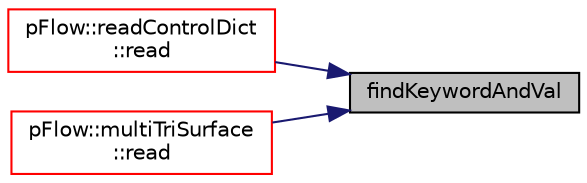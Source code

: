 digraph "findKeywordAndVal"
{
 // LATEX_PDF_SIZE
  edge [fontname="Helvetica",fontsize="10",labelfontname="Helvetica",labelfontsize="10"];
  node [fontname="Helvetica",fontsize="10",shape=record];
  rankdir="RL";
  Node1 [label="findKeywordAndVal",height=0.2,width=0.4,color="black", fillcolor="grey75", style="filled", fontcolor="black",tooltip="find a pair of keyword and data terminated by ; keyword data; return false if keyword does not exist ..."];
  Node1 -> Node2 [dir="back",color="midnightblue",fontsize="10",style="solid",fontname="Helvetica"];
  Node2 [label="pFlow::readControlDict\l::read",height=0.2,width=0.4,color="red", fillcolor="white", style="filled",URL="$classpFlow_1_1readControlDict.html#af816873151ddb0126e98bb2f914d8ed5",tooltip=" "];
  Node1 -> Node4 [dir="back",color="midnightblue",fontsize="10",style="solid",fontname="Helvetica"];
  Node4 [label="pFlow::multiTriSurface\l::read",height=0.2,width=0.4,color="red", fillcolor="white", style="filled",URL="$classpFlow_1_1multiTriSurface.html#a1c713f45ca620694735a6a21959cc408",tooltip=" "];
}
